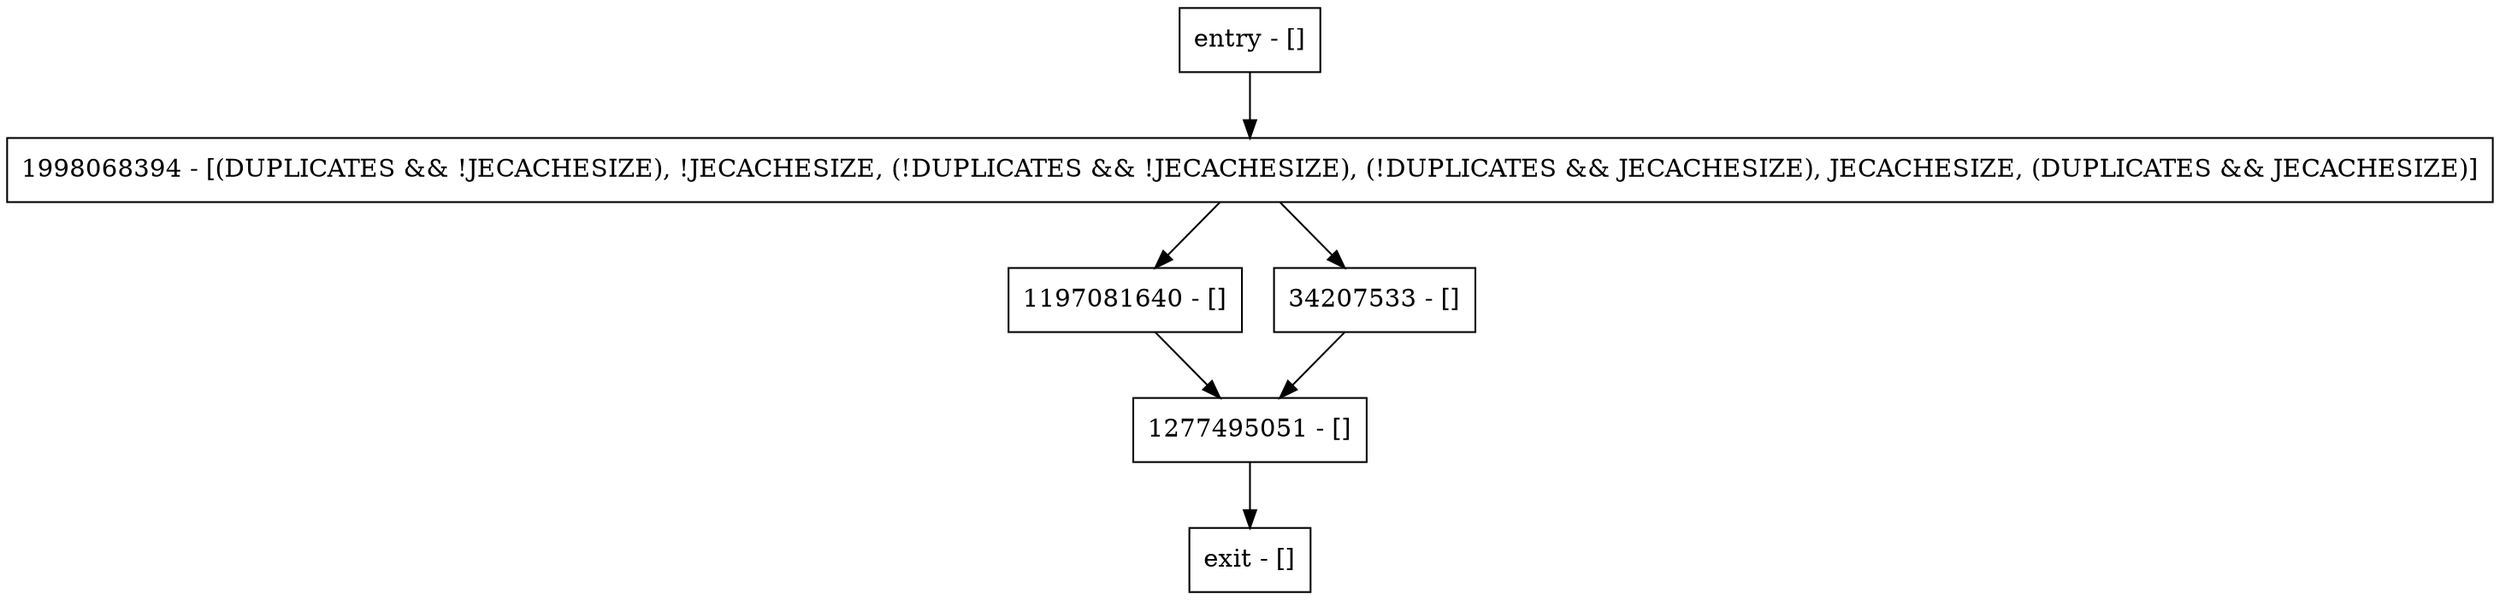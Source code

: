 digraph replicatedBitSet {
node [shape=record];
entry [label="entry - []"];
exit [label="exit - []"];
1197081640 [label="1197081640 - []"];
1998068394 [label="1998068394 - [(DUPLICATES && !JECACHESIZE), !JECACHESIZE, (!DUPLICATES && !JECACHESIZE), (!DUPLICATES && JECACHESIZE), JECACHESIZE, (DUPLICATES && JECACHESIZE)]"];
1277495051 [label="1277495051 - []"];
34207533 [label="34207533 - []"];
entry;
exit;
entry -> 1998068394;
1197081640 -> 1277495051;
1998068394 -> 1197081640;
1998068394 -> 34207533;
1277495051 -> exit;
34207533 -> 1277495051;
}
